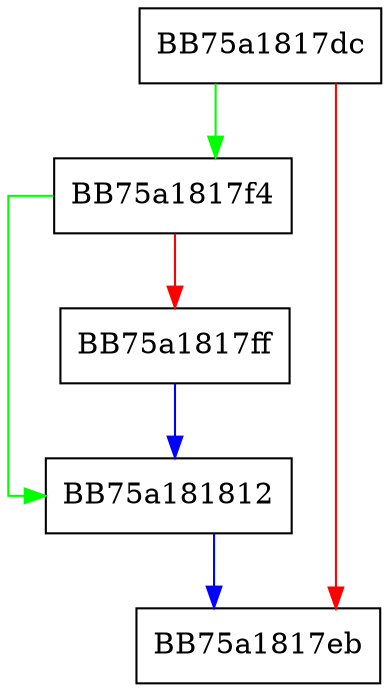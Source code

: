 digraph operator_unsigned___int64 {
  node [shape="box"];
  graph [splines=ortho];
  BB75a1817dc -> BB75a1817f4 [color="green"];
  BB75a1817dc -> BB75a1817eb [color="red"];
  BB75a1817f4 -> BB75a181812 [color="green"];
  BB75a1817f4 -> BB75a1817ff [color="red"];
  BB75a1817ff -> BB75a181812 [color="blue"];
  BB75a181812 -> BB75a1817eb [color="blue"];
}